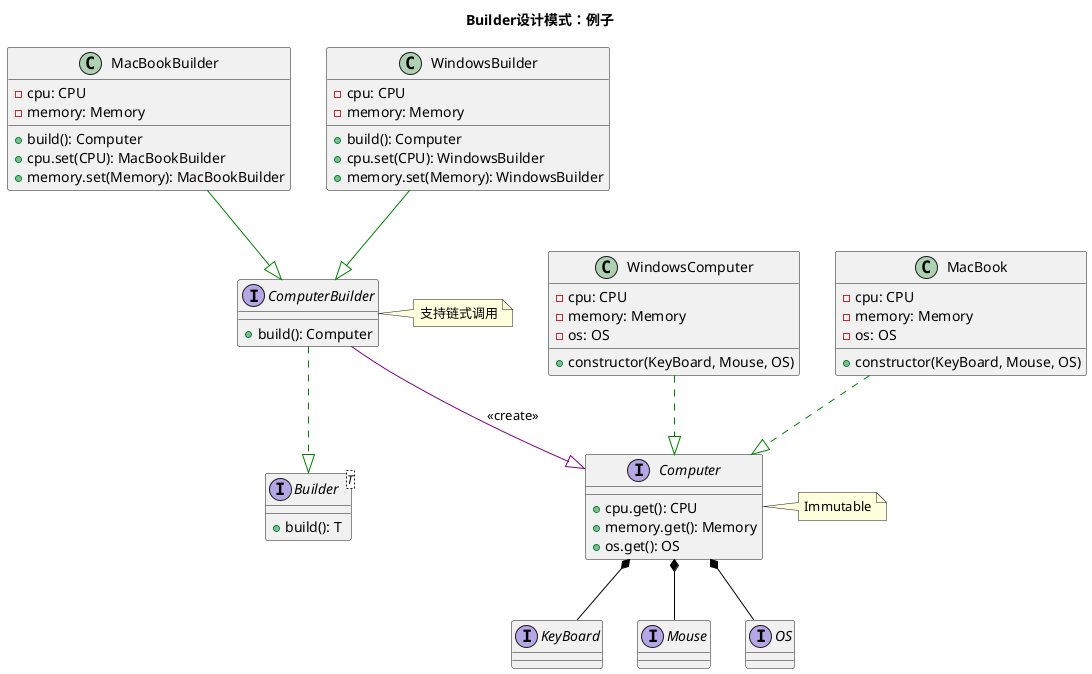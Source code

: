 @startuml
title "Builder设计模式：例子"

interface KeyBoard

interface Mouse

interface OS

interface Computer {
    + cpu.get(): CPU
    + memory.get(): Memory
    + os.get(): OS
}
note right: Immutable

class WindowsComputer {
    - cpu: CPU
    - memory: Memory
    - os: OS
    + constructor(KeyBoard, Mouse, OS)
}

class MacBook {
    - cpu: CPU
    - memory: Memory
    - os: OS
    + constructor(KeyBoard, Mouse, OS)
}

interface Builder<T> {
    + build(): T
} 

interface ComputerBuilder {
    + build(): Computer
} 

note right: 支持链式调用

class MacBookBuilder {
    - cpu: CPU
    - memory: Memory
    + build(): Computer
    + cpu.set(CPU): MacBookBuilder
    + memory.set(Memory): MacBookBuilder
}

class WindowsBuilder {
    - cpu: CPU
    - memory: Memory
    + build(): Computer
    + cpu.set(CPU): WindowsBuilder
    + memory.set(Memory): WindowsBuilder
}

Computer *-- KeyBoard #Black
Computer *-- Mouse #Black
Computer *-- OS #Black
WindowsComputer ..|> Computer #Green
MacBook ..|> Computer #Green
ComputerBuilder ..|> Builder #Green
ComputerBuilder --|> Computer #Purple : "<<create>>"
MacBookBuilder --|> ComputerBuilder #Green
WindowsBuilder --|> ComputerBuilder #Green

@enduml